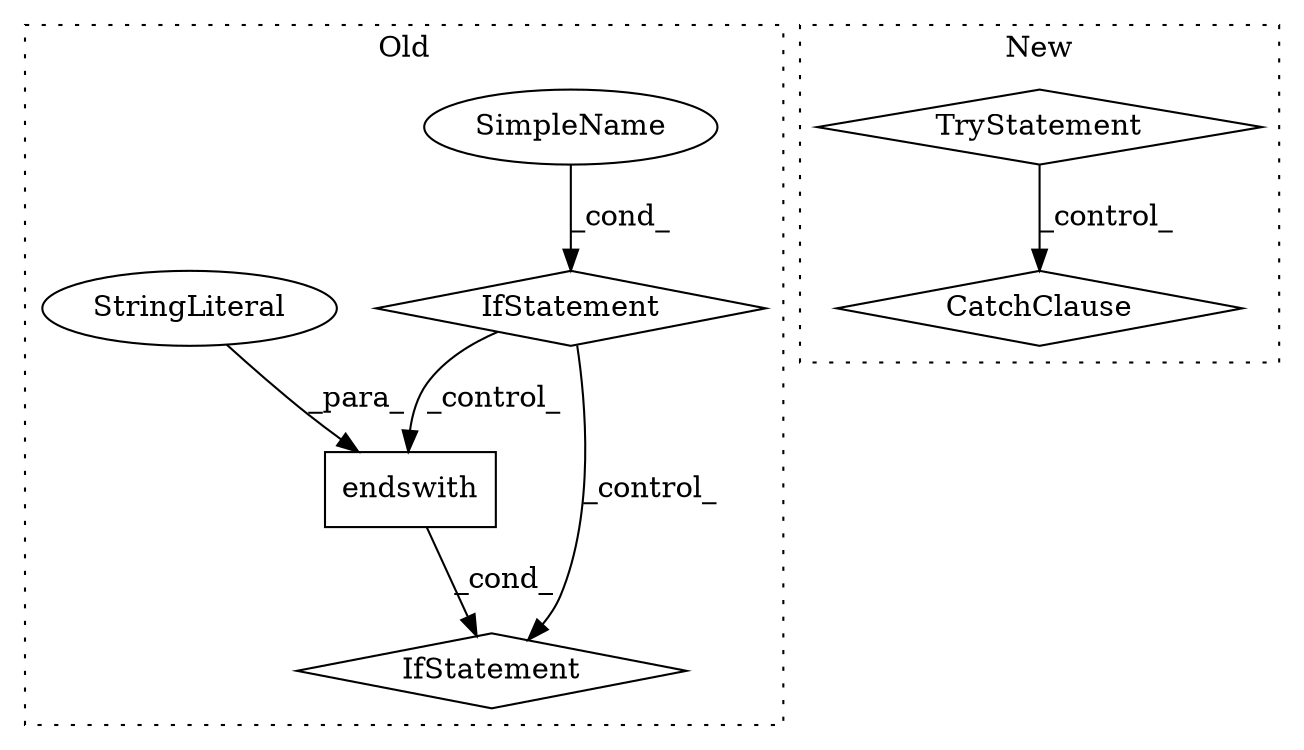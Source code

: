 digraph G {
subgraph cluster0 {
1 [label="endswith" a="32" s="12627,12641" l="9,1" shape="box"];
3 [label="IfStatement" a="25" s="12614,12642" l="4,2" shape="diamond"];
4 [label="SimpleName" a="42" s="" l="" shape="ellipse"];
5 [label="StringLiteral" a="45" s="12636" l="5" shape="ellipse"];
7 [label="IfStatement" a="25" s="12469,12497" l="4,2" shape="diamond"];
label = "Old";
style="dotted";
}
subgraph cluster1 {
2 [label="CatchClause" a="12" s="13114,13156" l="13,2" shape="diamond"];
6 [label="TryStatement" a="54" s="13050" l="4" shape="diamond"];
label = "New";
style="dotted";
}
1 -> 3 [label="_cond_"];
4 -> 7 [label="_cond_"];
5 -> 1 [label="_para_"];
6 -> 2 [label="_control_"];
7 -> 1 [label="_control_"];
7 -> 3 [label="_control_"];
}